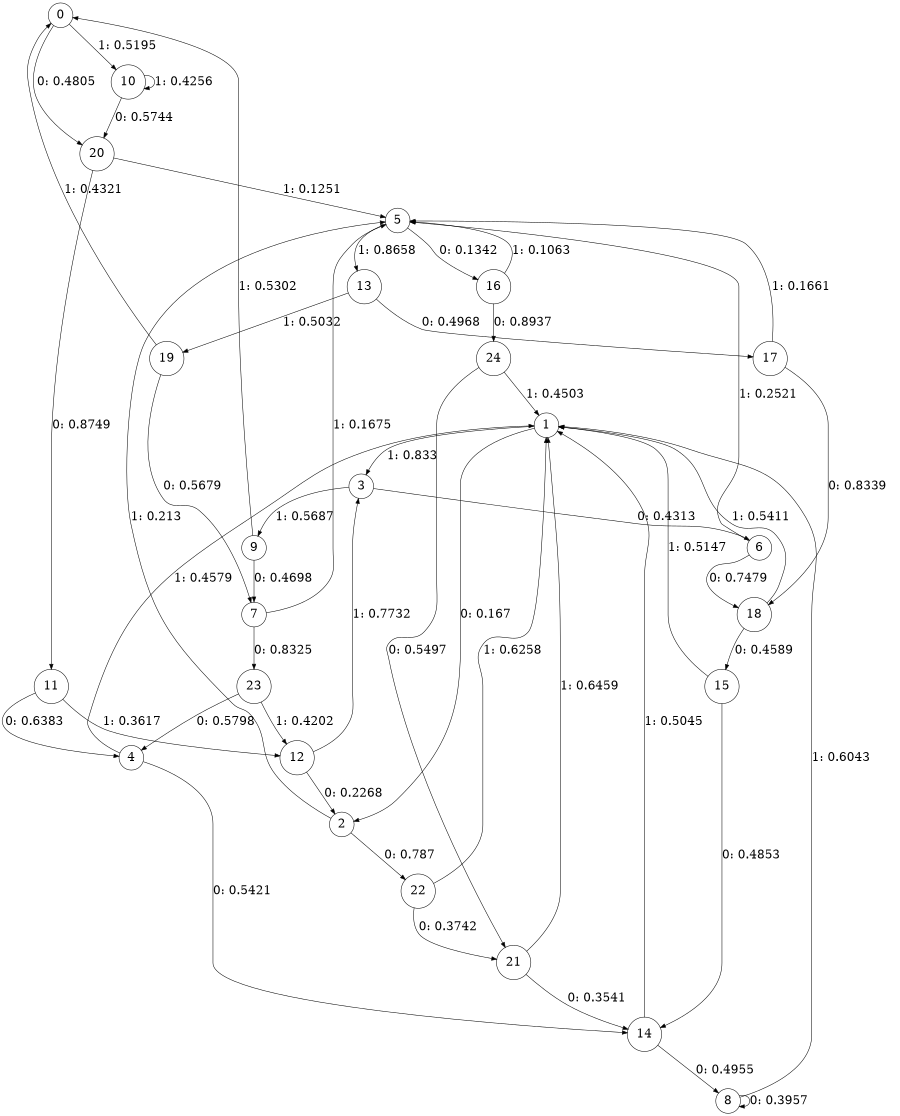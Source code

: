 digraph "ch1faceL6" {
size = "6,8.5";
ratio = "fill";
node [shape = circle];
node [fontsize = 24];
edge [fontsize = 24];
0 -> 20 [label = "0: 0.4805   "];
0 -> 10 [label = "1: 0.5195   "];
1 -> 2 [label = "0: 0.167    "];
1 -> 3 [label = "1: 0.833    "];
2 -> 22 [label = "0: 0.787    "];
2 -> 5 [label = "1: 0.213    "];
3 -> 6 [label = "0: 0.4313   "];
3 -> 9 [label = "1: 0.5687   "];
4 -> 14 [label = "0: 0.5421   "];
4 -> 1 [label = "1: 0.4579   "];
5 -> 16 [label = "0: 0.1342   "];
5 -> 13 [label = "1: 0.8658   "];
6 -> 18 [label = "0: 0.7479   "];
6 -> 5 [label = "1: 0.2521   "];
7 -> 23 [label = "0: 0.8325   "];
7 -> 5 [label = "1: 0.1675   "];
8 -> 8 [label = "0: 0.3957   "];
8 -> 1 [label = "1: 0.6043   "];
9 -> 7 [label = "0: 0.4698   "];
9 -> 0 [label = "1: 0.5302   "];
10 -> 20 [label = "0: 0.5744   "];
10 -> 10 [label = "1: 0.4256   "];
11 -> 4 [label = "0: 0.6383   "];
11 -> 12 [label = "1: 0.3617   "];
12 -> 2 [label = "0: 0.2268   "];
12 -> 3 [label = "1: 0.7732   "];
13 -> 17 [label = "0: 0.4968   "];
13 -> 19 [label = "1: 0.5032   "];
14 -> 8 [label = "0: 0.4955   "];
14 -> 1 [label = "1: 0.5045   "];
15 -> 14 [label = "0: 0.4853   "];
15 -> 1 [label = "1: 0.5147   "];
16 -> 24 [label = "0: 0.8937   "];
16 -> 5 [label = "1: 0.1063   "];
17 -> 18 [label = "0: 0.8339   "];
17 -> 5 [label = "1: 0.1661   "];
18 -> 15 [label = "0: 0.4589   "];
18 -> 1 [label = "1: 0.5411   "];
19 -> 7 [label = "0: 0.5679   "];
19 -> 0 [label = "1: 0.4321   "];
20 -> 11 [label = "0: 0.8749   "];
20 -> 5 [label = "1: 0.1251   "];
21 -> 14 [label = "0: 0.3541   "];
21 -> 1 [label = "1: 0.6459   "];
22 -> 21 [label = "0: 0.3742   "];
22 -> 1 [label = "1: 0.6258   "];
23 -> 4 [label = "0: 0.5798   "];
23 -> 12 [label = "1: 0.4202   "];
24 -> 21 [label = "0: 0.5497   "];
24 -> 1 [label = "1: 0.4503   "];
}